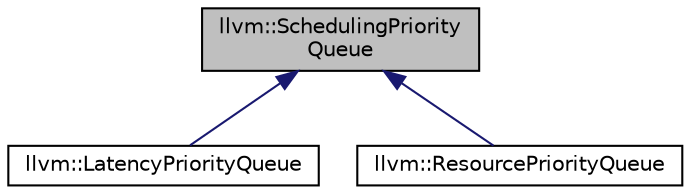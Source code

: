 digraph "llvm::SchedulingPriorityQueue"
{
 // LATEX_PDF_SIZE
  bgcolor="transparent";
  edge [fontname="Helvetica",fontsize="10",labelfontname="Helvetica",labelfontsize="10"];
  node [fontname="Helvetica",fontsize="10",shape="box"];
  Node1 [label="llvm::SchedulingPriority\lQueue",height=0.2,width=0.4,color="black", fillcolor="grey75", style="filled", fontcolor="black",tooltip="This interface is used to plug different priorities computation algorithms into the list scheduler."];
  Node1 -> Node2 [dir="back",color="midnightblue",fontsize="10",style="solid",fontname="Helvetica"];
  Node2 [label="llvm::LatencyPriorityQueue",height=0.2,width=0.4,color="black",URL="$classllvm_1_1LatencyPriorityQueue.html",tooltip=" "];
  Node1 -> Node3 [dir="back",color="midnightblue",fontsize="10",style="solid",fontname="Helvetica"];
  Node3 [label="llvm::ResourcePriorityQueue",height=0.2,width=0.4,color="black",URL="$classllvm_1_1ResourcePriorityQueue.html",tooltip=" "];
}
